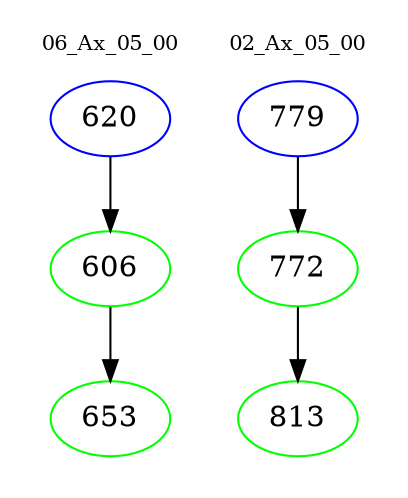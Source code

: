 digraph{
subgraph cluster_0 {
color = white
label = "06_Ax_05_00";
fontsize=10;
T0_620 [label="620", color="blue"]
T0_620 -> T0_606 [color="black"]
T0_606 [label="606", color="green"]
T0_606 -> T0_653 [color="black"]
T0_653 [label="653", color="green"]
}
subgraph cluster_1 {
color = white
label = "02_Ax_05_00";
fontsize=10;
T1_779 [label="779", color="blue"]
T1_779 -> T1_772 [color="black"]
T1_772 [label="772", color="green"]
T1_772 -> T1_813 [color="black"]
T1_813 [label="813", color="green"]
}
}
